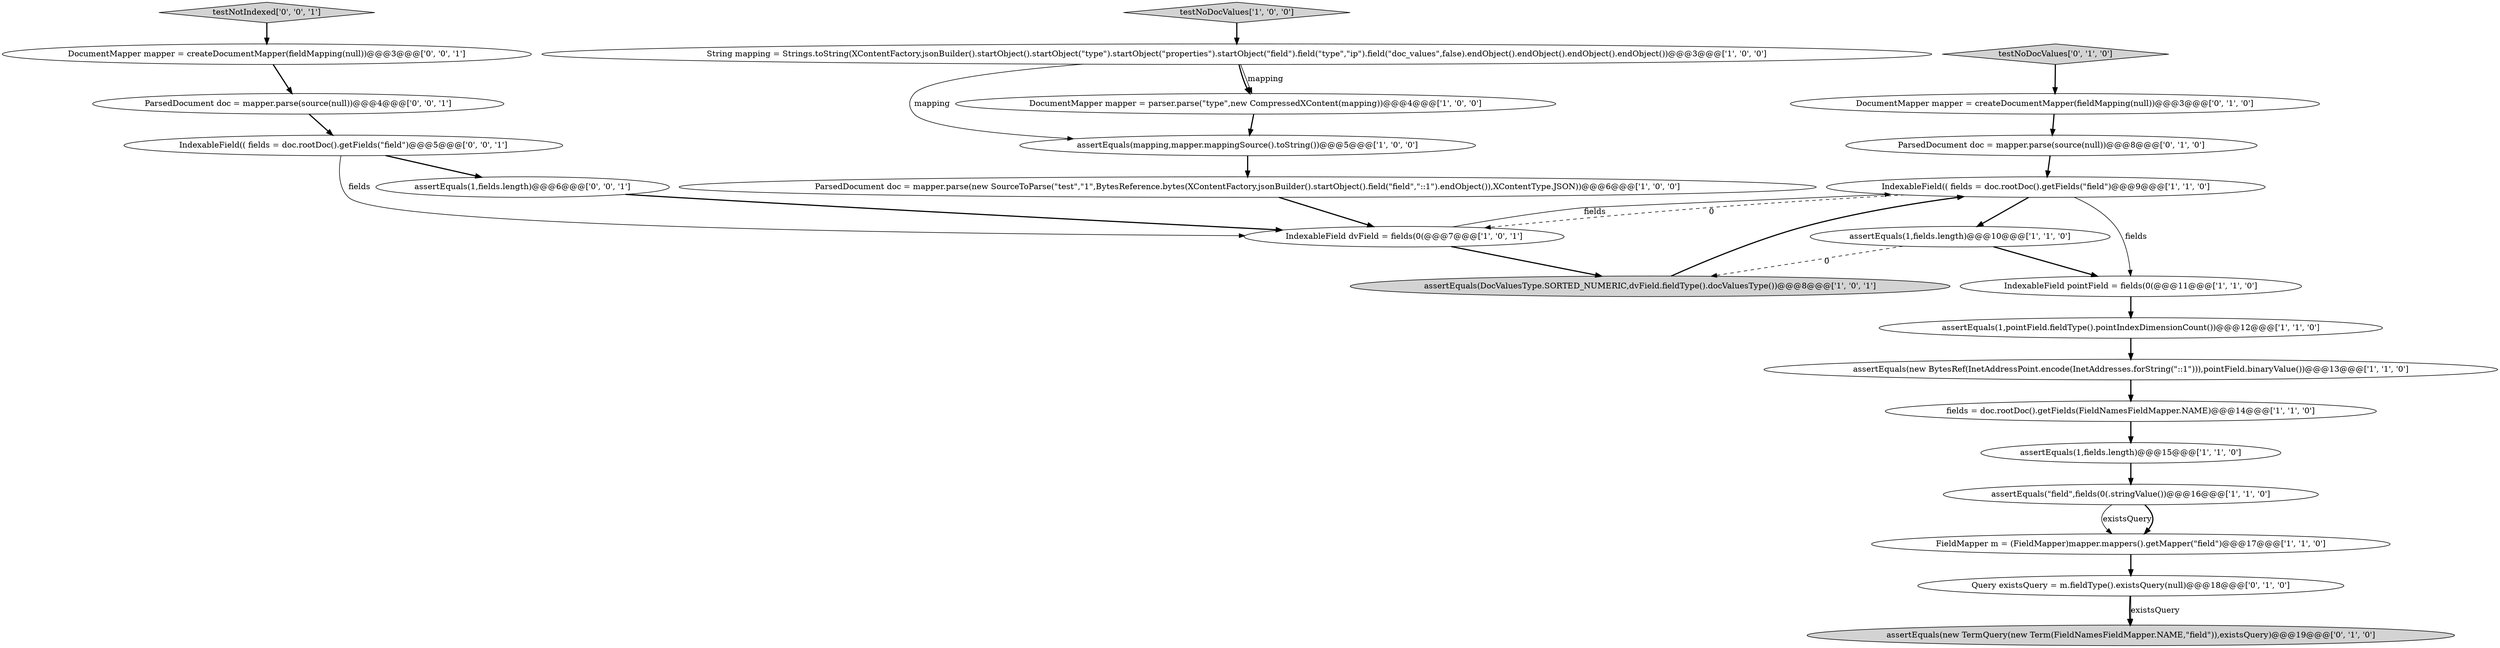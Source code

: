 digraph {
17 [style = filled, label = "DocumentMapper mapper = createDocumentMapper(fieldMapping(null))@@@3@@@['0', '1', '0']", fillcolor = white, shape = ellipse image = "AAA0AAABBB2BBB"];
0 [style = filled, label = "String mapping = Strings.toString(XContentFactory.jsonBuilder().startObject().startObject(\"type\").startObject(\"properties\").startObject(\"field\").field(\"type\",\"ip\").field(\"doc_values\",false).endObject().endObject().endObject().endObject())@@@3@@@['1', '0', '0']", fillcolor = white, shape = ellipse image = "AAA0AAABBB1BBB"];
10 [style = filled, label = "DocumentMapper mapper = parser.parse(\"type\",new CompressedXContent(mapping))@@@4@@@['1', '0', '0']", fillcolor = white, shape = ellipse image = "AAA0AAABBB1BBB"];
14 [style = filled, label = "assertEquals(1,fields.length)@@@10@@@['1', '1', '0']", fillcolor = white, shape = ellipse image = "AAA0AAABBB1BBB"];
9 [style = filled, label = "assertEquals(1,pointField.fieldType().pointIndexDimensionCount())@@@12@@@['1', '1', '0']", fillcolor = white, shape = ellipse image = "AAA0AAABBB1BBB"];
11 [style = filled, label = "IndexableField pointField = fields(0(@@@11@@@['1', '1', '0']", fillcolor = white, shape = ellipse image = "AAA0AAABBB1BBB"];
18 [style = filled, label = "Query existsQuery = m.fieldType().existsQuery(null)@@@18@@@['0', '1', '0']", fillcolor = white, shape = ellipse image = "AAA0AAABBB2BBB"];
25 [style = filled, label = "DocumentMapper mapper = createDocumentMapper(fieldMapping(null))@@@3@@@['0', '0', '1']", fillcolor = white, shape = ellipse image = "AAA0AAABBB3BBB"];
23 [style = filled, label = "IndexableField(( fields = doc.rootDoc().getFields(\"field\")@@@5@@@['0', '0', '1']", fillcolor = white, shape = ellipse image = "AAA0AAABBB3BBB"];
21 [style = filled, label = "assertEquals(1,fields.length)@@@6@@@['0', '0', '1']", fillcolor = white, shape = ellipse image = "AAA0AAABBB3BBB"];
13 [style = filled, label = "IndexableField dvField = fields(0(@@@7@@@['1', '0', '1']", fillcolor = white, shape = ellipse image = "AAA0AAABBB1BBB"];
5 [style = filled, label = "testNoDocValues['1', '0', '0']", fillcolor = lightgray, shape = diamond image = "AAA0AAABBB1BBB"];
1 [style = filled, label = "assertEquals(mapping,mapper.mappingSource().toString())@@@5@@@['1', '0', '0']", fillcolor = white, shape = ellipse image = "AAA0AAABBB1BBB"];
4 [style = filled, label = "assertEquals(1,fields.length)@@@15@@@['1', '1', '0']", fillcolor = white, shape = ellipse image = "AAA0AAABBB1BBB"];
15 [style = filled, label = "FieldMapper m = (FieldMapper)mapper.mappers().getMapper(\"field\")@@@17@@@['1', '1', '0']", fillcolor = white, shape = ellipse image = "AAA0AAABBB1BBB"];
16 [style = filled, label = "assertEquals(new TermQuery(new Term(FieldNamesFieldMapper.NAME,\"field\")),existsQuery)@@@19@@@['0', '1', '0']", fillcolor = lightgray, shape = ellipse image = "AAA0AAABBB2BBB"];
20 [style = filled, label = "testNoDocValues['0', '1', '0']", fillcolor = lightgray, shape = diamond image = "AAA0AAABBB2BBB"];
6 [style = filled, label = "IndexableField(( fields = doc.rootDoc().getFields(\"field\")@@@9@@@['1', '1', '0']", fillcolor = white, shape = ellipse image = "AAA0AAABBB1BBB"];
7 [style = filled, label = "assertEquals(\"field\",fields(0(.stringValue())@@@16@@@['1', '1', '0']", fillcolor = white, shape = ellipse image = "AAA0AAABBB1BBB"];
12 [style = filled, label = "assertEquals(new BytesRef(InetAddressPoint.encode(InetAddresses.forString(\"::1\"))),pointField.binaryValue())@@@13@@@['1', '1', '0']", fillcolor = white, shape = ellipse image = "AAA0AAABBB1BBB"];
2 [style = filled, label = "fields = doc.rootDoc().getFields(FieldNamesFieldMapper.NAME)@@@14@@@['1', '1', '0']", fillcolor = white, shape = ellipse image = "AAA0AAABBB1BBB"];
19 [style = filled, label = "ParsedDocument doc = mapper.parse(source(null))@@@8@@@['0', '1', '0']", fillcolor = white, shape = ellipse image = "AAA1AAABBB2BBB"];
3 [style = filled, label = "ParsedDocument doc = mapper.parse(new SourceToParse(\"test\",\"1\",BytesReference.bytes(XContentFactory.jsonBuilder().startObject().field(\"field\",\"::1\").endObject()),XContentType.JSON))@@@6@@@['1', '0', '0']", fillcolor = white, shape = ellipse image = "AAA0AAABBB1BBB"];
8 [style = filled, label = "assertEquals(DocValuesType.SORTED_NUMERIC,dvField.fieldType().docValuesType())@@@8@@@['1', '0', '1']", fillcolor = lightgray, shape = ellipse image = "AAA0AAABBB1BBB"];
22 [style = filled, label = "testNotIndexed['0', '0', '1']", fillcolor = lightgray, shape = diamond image = "AAA0AAABBB3BBB"];
24 [style = filled, label = "ParsedDocument doc = mapper.parse(source(null))@@@4@@@['0', '0', '1']", fillcolor = white, shape = ellipse image = "AAA0AAABBB3BBB"];
0->10 [style = solid, label="mapping"];
4->7 [style = bold, label=""];
2->4 [style = bold, label=""];
19->6 [style = bold, label=""];
24->23 [style = bold, label=""];
15->18 [style = bold, label=""];
12->2 [style = bold, label=""];
17->19 [style = bold, label=""];
25->24 [style = bold, label=""];
11->9 [style = bold, label=""];
6->13 [style = dashed, label="0"];
8->6 [style = bold, label=""];
14->11 [style = bold, label=""];
3->13 [style = bold, label=""];
0->1 [style = solid, label="mapping"];
23->13 [style = solid, label="fields"];
14->8 [style = dashed, label="0"];
23->21 [style = bold, label=""];
0->10 [style = bold, label=""];
10->1 [style = bold, label=""];
5->0 [style = bold, label=""];
1->3 [style = bold, label=""];
6->14 [style = bold, label=""];
22->25 [style = bold, label=""];
7->15 [style = solid, label="existsQuery"];
6->11 [style = solid, label="fields"];
18->16 [style = bold, label=""];
20->17 [style = bold, label=""];
7->15 [style = bold, label=""];
13->8 [style = bold, label=""];
18->16 [style = solid, label="existsQuery"];
9->12 [style = bold, label=""];
21->13 [style = bold, label=""];
13->6 [style = solid, label="fields"];
}
